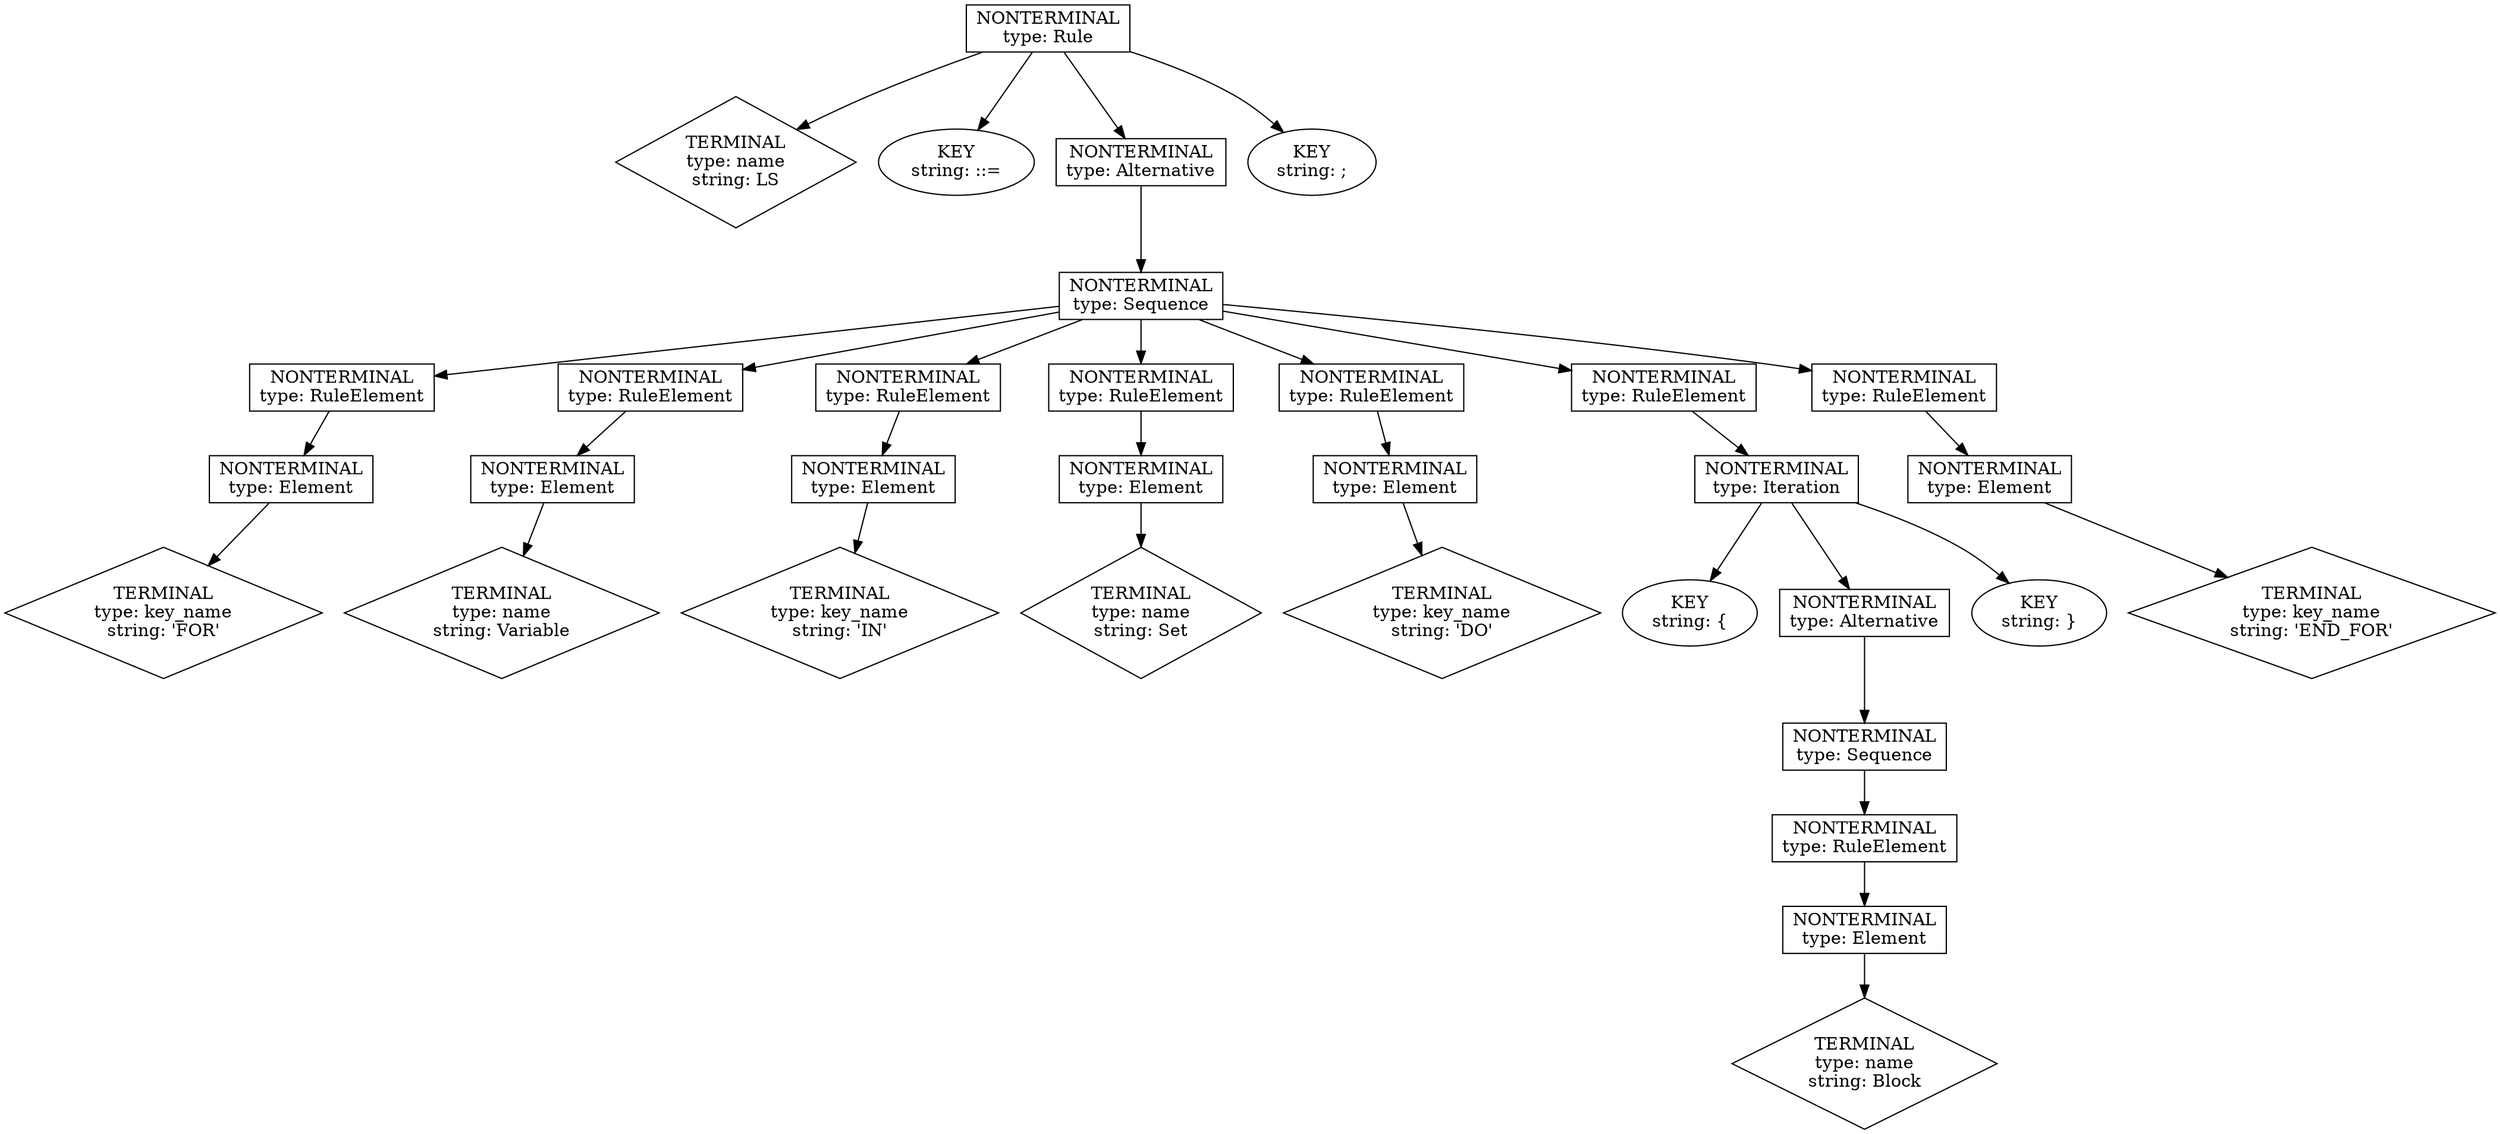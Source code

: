 digraph ast_LS {
	1 [label="NONTERMINAL
type: Rule" shape=box]
	2 [label="TERMINAL
type: name
string: LS" shape=diamond]
	1 -> 2
	3 [label="KEY
string: ::=" shape=oval]
	1 -> 3
	4 [label="NONTERMINAL
type: Alternative" shape=box]
	1 -> 4
	5 [label="KEY
string: ;" shape=oval]
	1 -> 5
	6 [label="NONTERMINAL
type: Sequence" shape=box]
	4 -> 6
	7 [label="NONTERMINAL
type: RuleElement" shape=box]
	6 -> 7
	8 [label="NONTERMINAL
type: RuleElement" shape=box]
	6 -> 8
	9 [label="NONTERMINAL
type: RuleElement" shape=box]
	6 -> 9
	10 [label="NONTERMINAL
type: RuleElement" shape=box]
	6 -> 10
	11 [label="NONTERMINAL
type: RuleElement" shape=box]
	6 -> 11
	12 [label="NONTERMINAL
type: RuleElement" shape=box]
	6 -> 12
	13 [label="NONTERMINAL
type: RuleElement" shape=box]
	6 -> 13
	14 [label="NONTERMINAL
type: Element" shape=box]
	7 -> 14
	15 [label="NONTERMINAL
type: Element" shape=box]
	8 -> 15
	16 [label="NONTERMINAL
type: Element" shape=box]
	9 -> 16
	17 [label="NONTERMINAL
type: Element" shape=box]
	10 -> 17
	18 [label="NONTERMINAL
type: Element" shape=box]
	11 -> 18
	19 [label="NONTERMINAL
type: Iteration" shape=box]
	12 -> 19
	20 [label="NONTERMINAL
type: Element" shape=box]
	13 -> 20
	21 [label="TERMINAL
type: key_name
string: 'FOR'" shape=diamond]
	14 -> 21
	22 [label="TERMINAL
type: name
string: Variable" shape=diamond]
	15 -> 22
	23 [label="TERMINAL
type: key_name
string: 'IN'" shape=diamond]
	16 -> 23
	24 [label="TERMINAL
type: name
string: Set" shape=diamond]
	17 -> 24
	25 [label="TERMINAL
type: key_name
string: 'DO'" shape=diamond]
	18 -> 25
	26 [label="KEY
string: {" shape=oval]
	19 -> 26
	27 [label="NONTERMINAL
type: Alternative" shape=box]
	19 -> 27
	28 [label="KEY
string: }" shape=oval]
	19 -> 28
	29 [label="TERMINAL
type: key_name
string: 'END_FOR'" shape=diamond]
	20 -> 29
	30 [label="NONTERMINAL
type: Sequence" shape=box]
	27 -> 30
	31 [label="NONTERMINAL
type: RuleElement" shape=box]
	30 -> 31
	32 [label="NONTERMINAL
type: Element" shape=box]
	31 -> 32
	33 [label="TERMINAL
type: name
string: Block" shape=diamond]
	32 -> 33
}
